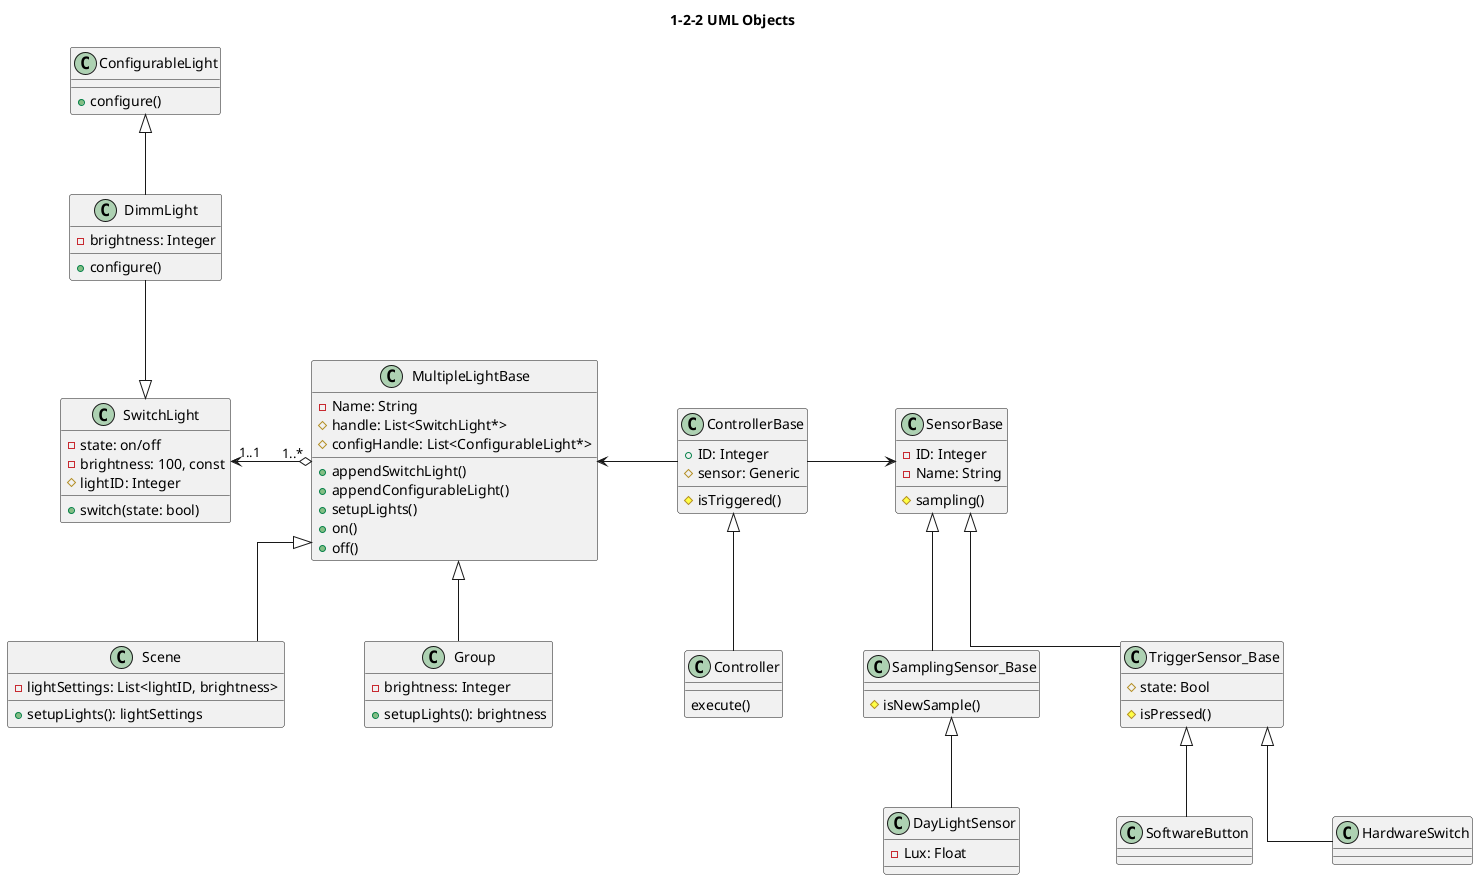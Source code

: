 @startuml
' Settings
' ============================

' use +,#,- instead of icons
'skinparam classAttributeIconSize 0

' horizontal distance in px
skinparam nodesep 80 

' vertical distance in px
skinparam ranksep 80

' use only straight lines (ortho/polyline)
skinparam linetype ortho

' title
title 1-2-2 UML Objects



' Abstract Classes
' ============================
class MultipleLightBase{
    -Name: String
    #handle: List<SwitchLight*>
    #configHandle: List<ConfigurableLight*>
    +appendSwitchLight()
    +appendConfigurableLight()
    +setupLights()
    +on()
    +off()
}

class SensorBase{
    -ID: Integer
    -Name: String
    #sampling()
}

class TriggerSensor_Base{
    #isPressed()
    #state: Bool
}

class SamplingSensor_Base{
    #isNewSample()
}

class ControllerBase{
    +ID: Integer
    #sensor: Generic
    #isTriggered()
}

class ConfigurableLight{
    +configure()
}
' Concrete Classes
' ============================
class SwitchLight{
    -state: on/off
    -brightness: 100, const
    #lightID: Integer
    +switch(state: bool)
}

class DimmLight{
    -brightness: Integer
    +configure()
}

class Group{
    -brightness: Integer
    +setupLights(): brightness 
}

class Scene{
    -lightSettings: List<lightID, brightness>
    +setupLights(): lightSettings
}

class DayLightSensor{
    - Lux: Float
}

class HardwareSwitch{
    
}

class SoftwareButton{
    
}


'class GroupController{}

'class SceneController{}

class Controller{
    execute()
}

' Relations
' ================================
DimmLight --|> SwitchLight  
DimmLight -u-|> ConfigurableLight  
MultipleLightBase "1..*" o-l-> "1..1"SwitchLight

MultipleLightBase <|-d- Scene
MultipleLightBase <|-d- Group

MultipleLightBase <-r- ControllerBase
ControllerBase -r-> SensorBase
Controller -u-|> ControllerBase

SensorBase <|-- TriggerSensor_Base
SensorBase <|-- SamplingSensor_Base
TriggerSensor_Base <|-- HardwareSwitch
TriggerSensor_Base <|-d- SoftwareButton
SamplingSensor_Base <|-- DayLightSensor


' This is just for better graph allignment
Scene -[hidden]l- SwitchLight
@enduml